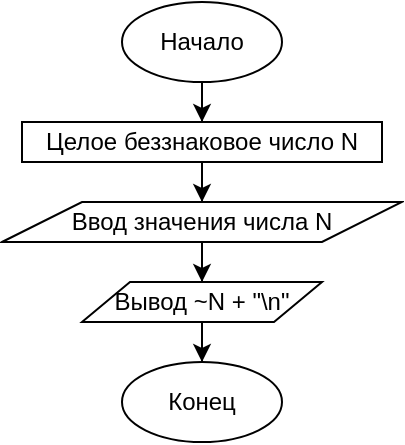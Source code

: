 <mxfile version="13.1.10" type="device"><diagram id="C5RBs43oDa-KdzZeNtuy" name="Page-1"><mxGraphModel dx="530" dy="234" grid="1" gridSize="10" guides="1" tooltips="1" connect="1" arrows="1" fold="1" page="1" pageScale="1" pageWidth="827" pageHeight="1169" math="0" shadow="0"><root><mxCell id="WIyWlLk6GJQsqaUBKTNV-0"/><mxCell id="WIyWlLk6GJQsqaUBKTNV-1" parent="WIyWlLk6GJQsqaUBKTNV-0"/><mxCell id="7uZfHtSH42SoGgWRZuXW-40" style="edgeStyle=orthogonalEdgeStyle;rounded=0;orthogonalLoop=1;jettySize=auto;html=1;entryX=0.5;entryY=0;entryDx=0;entryDy=0;" edge="1" parent="WIyWlLk6GJQsqaUBKTNV-1" source="7uZfHtSH42SoGgWRZuXW-41" target="7uZfHtSH42SoGgWRZuXW-43"><mxGeometry relative="1" as="geometry"/></mxCell><mxCell id="7uZfHtSH42SoGgWRZuXW-41" value="Начало" style="ellipse;whiteSpace=wrap;html=1;" vertex="1" parent="WIyWlLk6GJQsqaUBKTNV-1"><mxGeometry x="100" y="90" width="80" height="40" as="geometry"/></mxCell><mxCell id="7uZfHtSH42SoGgWRZuXW-42" style="edgeStyle=orthogonalEdgeStyle;rounded=0;orthogonalLoop=1;jettySize=auto;html=1;entryX=0.5;entryY=0;entryDx=0;entryDy=0;" edge="1" parent="WIyWlLk6GJQsqaUBKTNV-1" source="7uZfHtSH42SoGgWRZuXW-43" target="7uZfHtSH42SoGgWRZuXW-45"><mxGeometry relative="1" as="geometry"/></mxCell><mxCell id="7uZfHtSH42SoGgWRZuXW-43" value="Целое беззнаковое число N" style="rounded=0;whiteSpace=wrap;html=1;" vertex="1" parent="WIyWlLk6GJQsqaUBKTNV-1"><mxGeometry x="50" y="150" width="180" height="20" as="geometry"/></mxCell><mxCell id="7uZfHtSH42SoGgWRZuXW-44" style="edgeStyle=orthogonalEdgeStyle;rounded=0;orthogonalLoop=1;jettySize=auto;html=1;entryX=0.5;entryY=0;entryDx=0;entryDy=0;" edge="1" parent="WIyWlLk6GJQsqaUBKTNV-1" source="7uZfHtSH42SoGgWRZuXW-45" target="7uZfHtSH42SoGgWRZuXW-47"><mxGeometry relative="1" as="geometry"/></mxCell><mxCell id="7uZfHtSH42SoGgWRZuXW-45" value="Ввод значения числа N" style="shape=parallelogram;perimeter=parallelogramPerimeter;whiteSpace=wrap;html=1;fontFamily=Helvetica;fontSize=12;fontColor=#000000;align=center;strokeColor=#000000;fillColor=#ffffff;" vertex="1" parent="WIyWlLk6GJQsqaUBKTNV-1"><mxGeometry x="40" y="190" width="200" height="20" as="geometry"/></mxCell><mxCell id="7uZfHtSH42SoGgWRZuXW-46" style="edgeStyle=orthogonalEdgeStyle;rounded=0;orthogonalLoop=1;jettySize=auto;html=1;entryX=0.5;entryY=0;entryDx=0;entryDy=0;" edge="1" parent="WIyWlLk6GJQsqaUBKTNV-1" source="7uZfHtSH42SoGgWRZuXW-47" target="7uZfHtSH42SoGgWRZuXW-48"><mxGeometry relative="1" as="geometry"/></mxCell><mxCell id="7uZfHtSH42SoGgWRZuXW-47" value="Вывод ~N + &quot;\n&quot;" style="shape=parallelogram;perimeter=parallelogramPerimeter;whiteSpace=wrap;html=1;fontFamily=Helvetica;fontSize=12;fontColor=#000000;align=center;strokeColor=#000000;fillColor=#ffffff;" vertex="1" parent="WIyWlLk6GJQsqaUBKTNV-1"><mxGeometry x="80" y="230" width="120" height="20" as="geometry"/></mxCell><mxCell id="7uZfHtSH42SoGgWRZuXW-48" value="Конец" style="ellipse;whiteSpace=wrap;html=1;" vertex="1" parent="WIyWlLk6GJQsqaUBKTNV-1"><mxGeometry x="100" y="270.0" width="80" height="40" as="geometry"/></mxCell></root></mxGraphModel></diagram></mxfile>